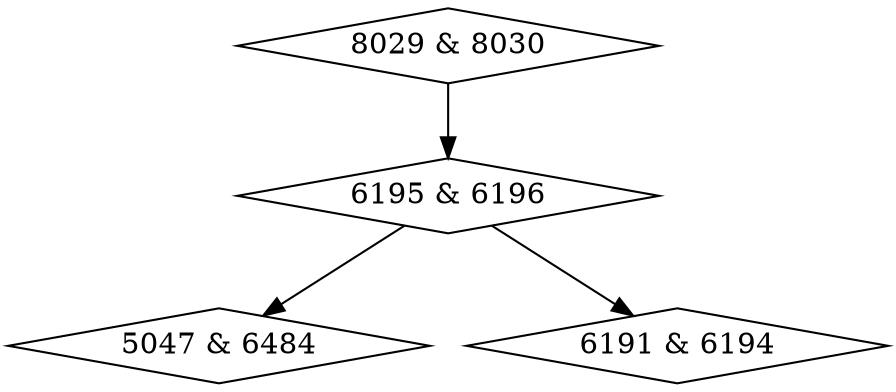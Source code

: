 digraph {
0 [label = "5047 & 6484", shape = diamond];
1 [label = "6191 & 6194", shape = diamond];
2 [label = "6195 & 6196", shape = diamond];
3 [label = "8029 & 8030", shape = diamond];
2->0;
2->1;
3->2;
}
